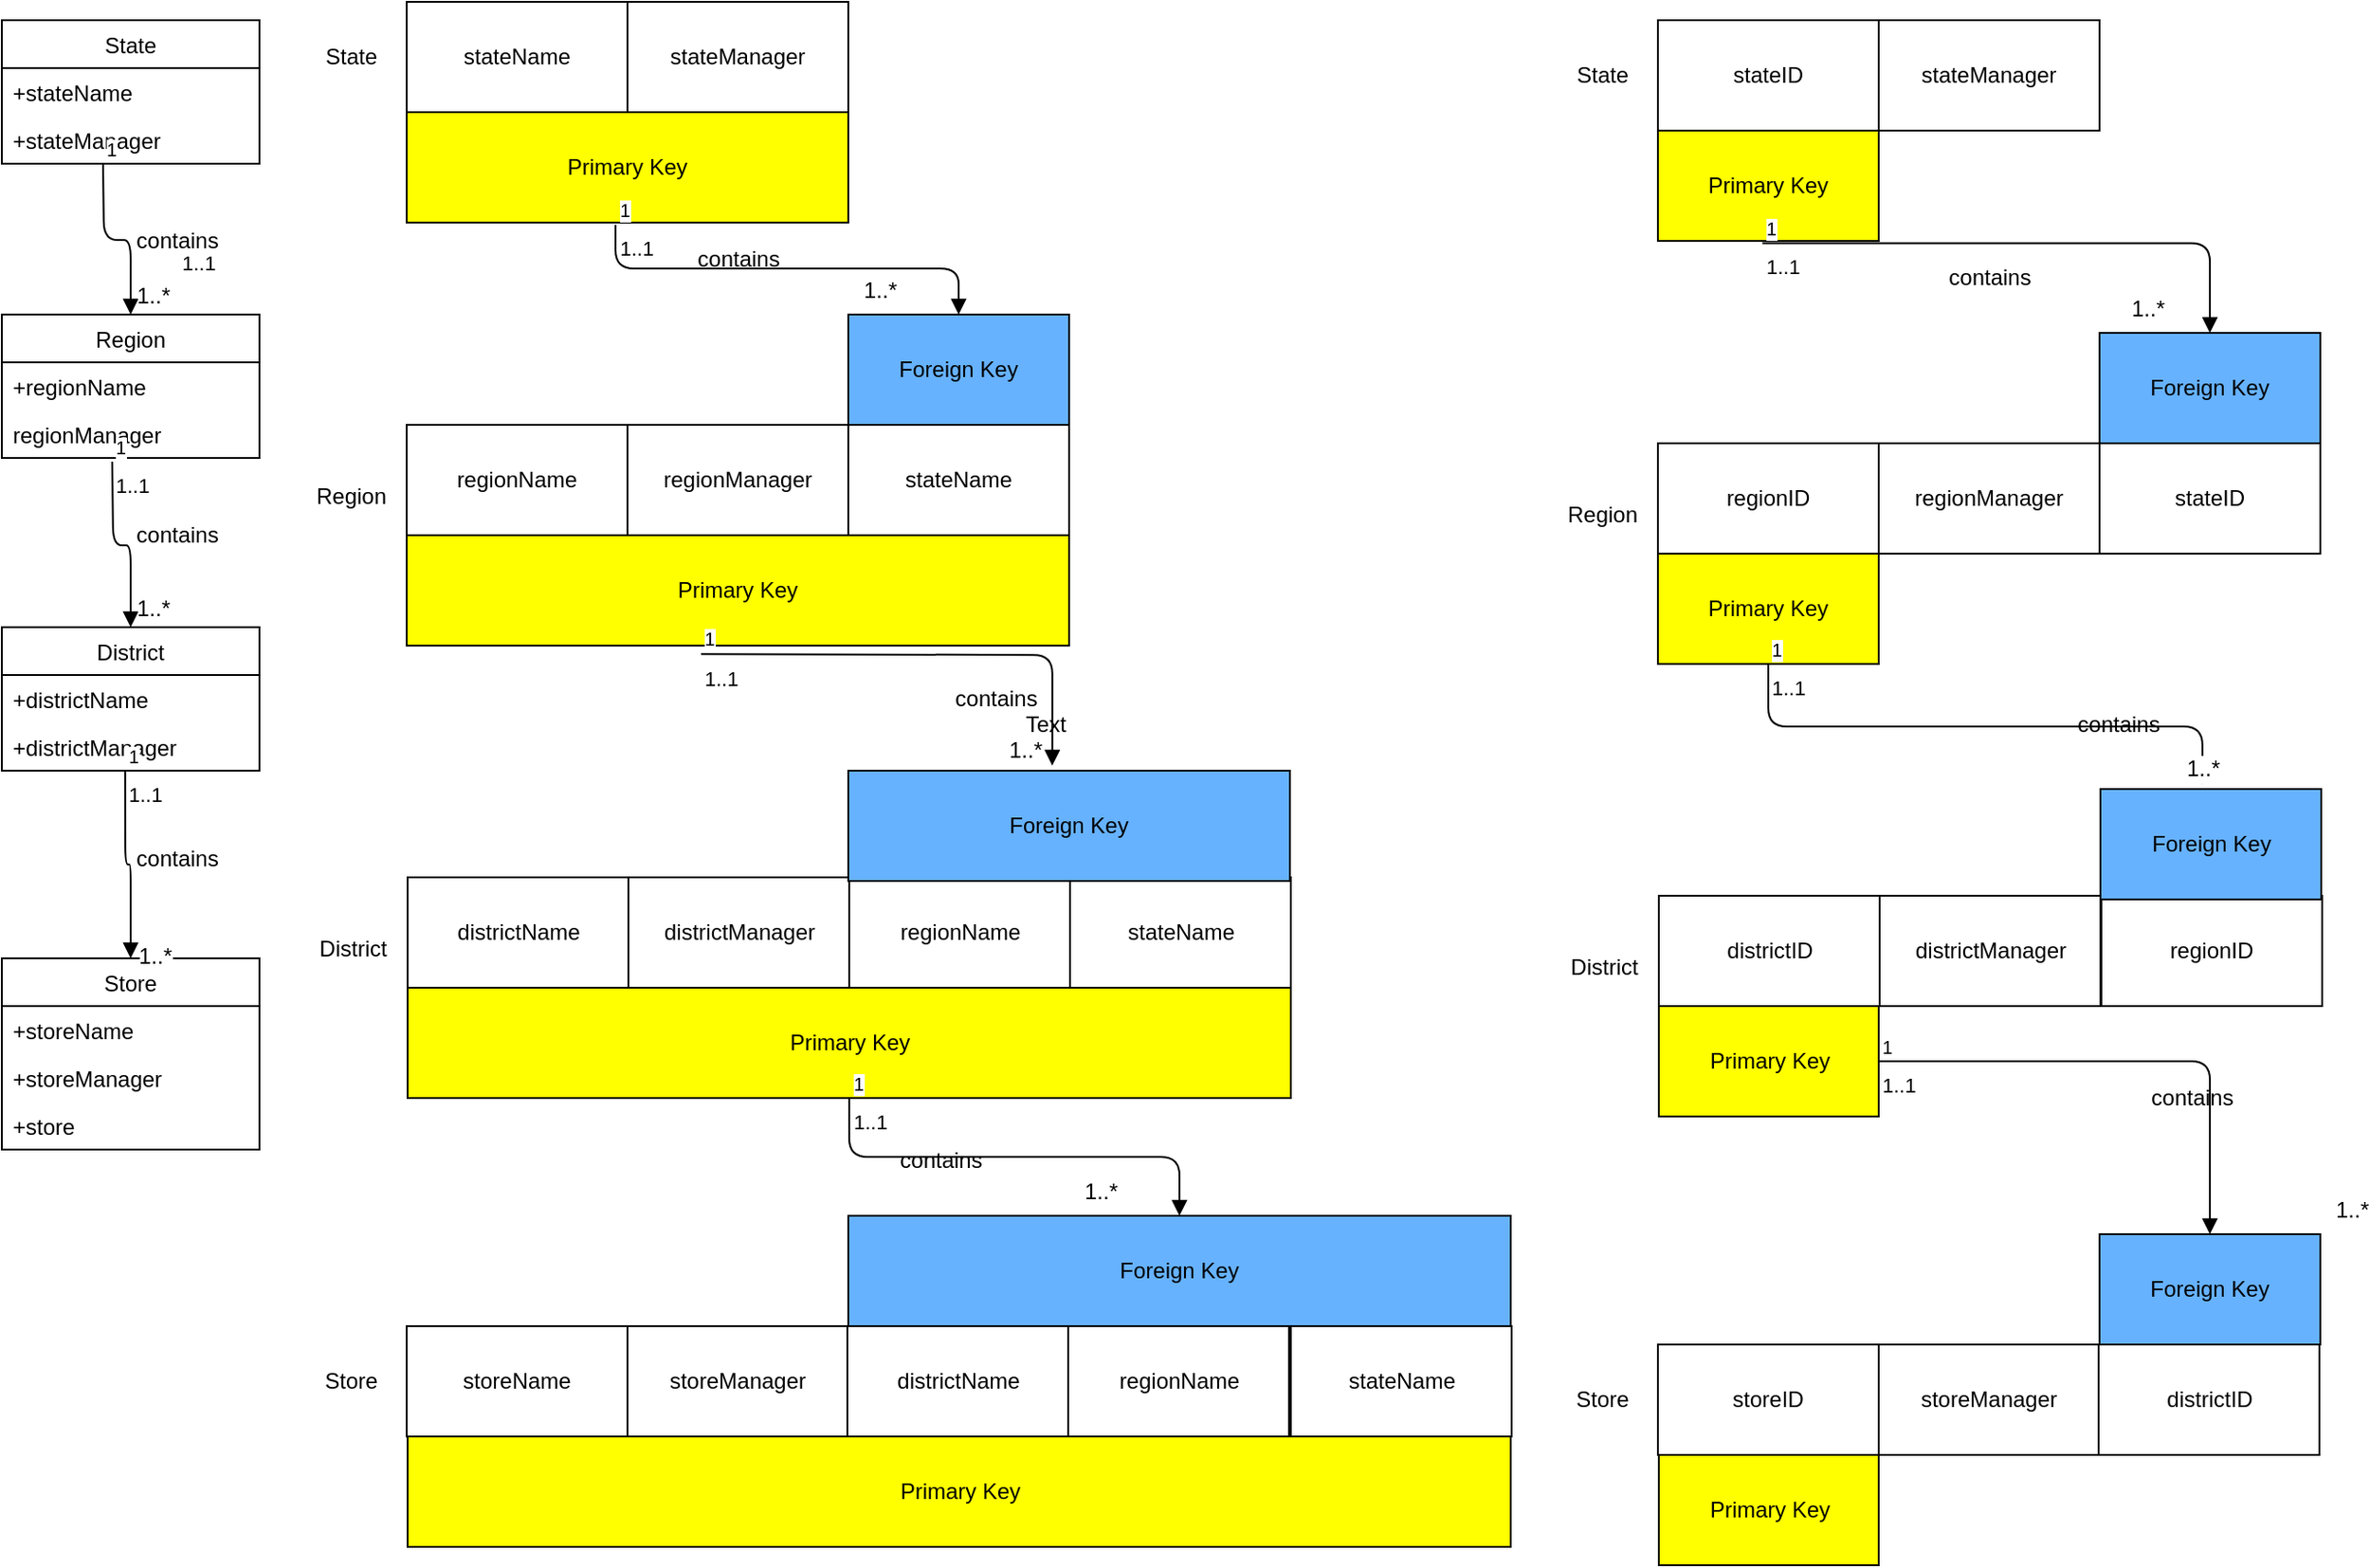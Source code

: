 <mxfile version="12.6.8" type="device"><diagram id="Fffo7LEnPBwbs7EZw_jG" name="Page-1"><mxGraphModel dx="1408" dy="748" grid="1" gridSize="10" guides="1" tooltips="1" connect="1" arrows="1" fold="1" page="1" pageScale="1" pageWidth="850" pageHeight="1100" math="0" shadow="0"><root><mxCell id="0"/><mxCell id="1" parent="0"/><mxCell id="Sxc3NUrQxrTf3eg_mjTT-1" value="District" style="swimlane;fontStyle=0;childLayout=stackLayout;horizontal=1;startSize=26;fillColor=none;horizontalStack=0;resizeParent=1;resizeParentMax=0;resizeLast=0;collapsible=1;marginBottom=0;" parent="1" vertex="1"><mxGeometry x="20" y="360" width="140" height="78" as="geometry"/></mxCell><mxCell id="Sxc3NUrQxrTf3eg_mjTT-2" value="+districtName" style="text;strokeColor=none;fillColor=none;align=left;verticalAlign=top;spacingLeft=4;spacingRight=4;overflow=hidden;rotatable=0;points=[[0,0.5],[1,0.5]];portConstraint=eastwest;" parent="Sxc3NUrQxrTf3eg_mjTT-1" vertex="1"><mxGeometry y="26" width="140" height="26" as="geometry"/></mxCell><mxCell id="Sxc3NUrQxrTf3eg_mjTT-5" value="+districtManager" style="text;strokeColor=none;fillColor=none;align=left;verticalAlign=top;spacingLeft=4;spacingRight=4;overflow=hidden;rotatable=0;points=[[0,0.5],[1,0.5]];portConstraint=eastwest;" parent="Sxc3NUrQxrTf3eg_mjTT-1" vertex="1"><mxGeometry y="52" width="140" height="26" as="geometry"/></mxCell><mxCell id="Sxc3NUrQxrTf3eg_mjTT-7" value="Region" style="swimlane;fontStyle=0;childLayout=stackLayout;horizontal=1;startSize=26;fillColor=none;horizontalStack=0;resizeParent=1;resizeParentMax=0;resizeLast=0;collapsible=1;marginBottom=0;" parent="1" vertex="1"><mxGeometry x="20" y="190" width="140" height="78" as="geometry"/></mxCell><mxCell id="Sxc3NUrQxrTf3eg_mjTT-8" value="+regionName" style="text;strokeColor=none;fillColor=none;align=left;verticalAlign=top;spacingLeft=4;spacingRight=4;overflow=hidden;rotatable=0;points=[[0,0.5],[1,0.5]];portConstraint=eastwest;" parent="Sxc3NUrQxrTf3eg_mjTT-7" vertex="1"><mxGeometry y="26" width="140" height="26" as="geometry"/></mxCell><mxCell id="Sxc3NUrQxrTf3eg_mjTT-9" value="regionManager" style="text;strokeColor=none;fillColor=none;align=left;verticalAlign=top;spacingLeft=4;spacingRight=4;overflow=hidden;rotatable=0;points=[[0,0.5],[1,0.5]];portConstraint=eastwest;" parent="Sxc3NUrQxrTf3eg_mjTT-7" vertex="1"><mxGeometry y="52" width="140" height="26" as="geometry"/></mxCell><mxCell id="Sxc3NUrQxrTf3eg_mjTT-10" value="State" style="swimlane;fontStyle=0;childLayout=stackLayout;horizontal=1;startSize=26;fillColor=none;horizontalStack=0;resizeParent=1;resizeParentMax=0;resizeLast=0;collapsible=1;marginBottom=0;" parent="1" vertex="1"><mxGeometry x="20" y="30" width="140" height="78" as="geometry"/></mxCell><mxCell id="Sxc3NUrQxrTf3eg_mjTT-11" value="+stateName" style="text;strokeColor=none;fillColor=none;align=left;verticalAlign=top;spacingLeft=4;spacingRight=4;overflow=hidden;rotatable=0;points=[[0,0.5],[1,0.5]];portConstraint=eastwest;" parent="Sxc3NUrQxrTf3eg_mjTT-10" vertex="1"><mxGeometry y="26" width="140" height="26" as="geometry"/></mxCell><mxCell id="Sxc3NUrQxrTf3eg_mjTT-12" value="+stateManager" style="text;strokeColor=none;fillColor=none;align=left;verticalAlign=top;spacingLeft=4;spacingRight=4;overflow=hidden;rotatable=0;points=[[0,0.5],[1,0.5]];portConstraint=eastwest;" parent="Sxc3NUrQxrTf3eg_mjTT-10" vertex="1"><mxGeometry y="52" width="140" height="26" as="geometry"/></mxCell><mxCell id="Sxc3NUrQxrTf3eg_mjTT-15" value="Store" style="swimlane;fontStyle=0;childLayout=stackLayout;horizontal=1;startSize=26;fillColor=none;horizontalStack=0;resizeParent=1;resizeParentMax=0;resizeLast=0;collapsible=1;marginBottom=0;" parent="1" vertex="1"><mxGeometry x="20" y="540" width="140" height="104" as="geometry"/></mxCell><mxCell id="Sxc3NUrQxrTf3eg_mjTT-16" value="+storeName" style="text;strokeColor=none;fillColor=none;align=left;verticalAlign=top;spacingLeft=4;spacingRight=4;overflow=hidden;rotatable=0;points=[[0,0.5],[1,0.5]];portConstraint=eastwest;" parent="Sxc3NUrQxrTf3eg_mjTT-15" vertex="1"><mxGeometry y="26" width="140" height="26" as="geometry"/></mxCell><mxCell id="Sxc3NUrQxrTf3eg_mjTT-17" value="+storeManager" style="text;strokeColor=none;fillColor=none;align=left;verticalAlign=top;spacingLeft=4;spacingRight=4;overflow=hidden;rotatable=0;points=[[0,0.5],[1,0.5]];portConstraint=eastwest;" parent="Sxc3NUrQxrTf3eg_mjTT-15" vertex="1"><mxGeometry y="52" width="140" height="26" as="geometry"/></mxCell><mxCell id="Sxc3NUrQxrTf3eg_mjTT-45" value="+store" style="text;strokeColor=none;fillColor=none;align=left;verticalAlign=top;spacingLeft=4;spacingRight=4;overflow=hidden;rotatable=0;points=[[0,0.5],[1,0.5]];portConstraint=eastwest;" parent="Sxc3NUrQxrTf3eg_mjTT-15" vertex="1"><mxGeometry y="78" width="140" height="26" as="geometry"/></mxCell><mxCell id="Sxc3NUrQxrTf3eg_mjTT-20" value="1..1" style="endArrow=block;endFill=1;html=1;edgeStyle=orthogonalEdgeStyle;align=left;verticalAlign=top;entryX=0.5;entryY=0;entryDx=0;entryDy=0;exitX=0.479;exitY=1;exitDx=0;exitDy=0;exitPerimeter=0;" parent="1" source="Sxc3NUrQxrTf3eg_mjTT-5" target="Sxc3NUrQxrTf3eg_mjTT-15" edge="1"><mxGeometry x="-1" relative="1" as="geometry"><mxPoint x="10" y="480" as="sourcePoint"/><mxPoint x="170" y="480" as="targetPoint"/></mxGeometry></mxCell><mxCell id="Sxc3NUrQxrTf3eg_mjTT-21" value="1" style="resizable=0;html=1;align=left;verticalAlign=bottom;labelBackgroundColor=#ffffff;fontSize=10;" parent="Sxc3NUrQxrTf3eg_mjTT-20" connectable="0" vertex="1"><mxGeometry x="-1" relative="1" as="geometry"/></mxCell><mxCell id="Sxc3NUrQxrTf3eg_mjTT-22" value="contains" style="text;html=1;align=center;verticalAlign=middle;resizable=0;points=[];autosize=1;" parent="1" vertex="1"><mxGeometry x="85" y="476" width="60" height="20" as="geometry"/></mxCell><mxCell id="Sxc3NUrQxrTf3eg_mjTT-29" value="1..1" style="endArrow=block;endFill=1;html=1;edgeStyle=orthogonalEdgeStyle;align=left;verticalAlign=top;entryX=0.5;entryY=0;entryDx=0;entryDy=0;" parent="1" target="Sxc3NUrQxrTf3eg_mjTT-1" edge="1"><mxGeometry x="-1" relative="1" as="geometry"><mxPoint x="80" y="270" as="sourcePoint"/><mxPoint x="240" y="270" as="targetPoint"/></mxGeometry></mxCell><mxCell id="Sxc3NUrQxrTf3eg_mjTT-30" value="1" style="resizable=0;html=1;align=left;verticalAlign=bottom;labelBackgroundColor=#ffffff;fontSize=10;" parent="Sxc3NUrQxrTf3eg_mjTT-29" connectable="0" vertex="1"><mxGeometry x="-1" relative="1" as="geometry"/></mxCell><mxCell id="Sxc3NUrQxrTf3eg_mjTT-31" value="1..1" style="endArrow=block;endFill=1;html=1;edgeStyle=orthogonalEdgeStyle;align=left;verticalAlign=top;entryX=0.5;entryY=0;entryDx=0;entryDy=0;" parent="1" target="Sxc3NUrQxrTf3eg_mjTT-7" edge="1"><mxGeometry x="-0.155" y="41" relative="1" as="geometry"><mxPoint x="75" y="108" as="sourcePoint"/><mxPoint x="85" y="198" as="targetPoint"/><mxPoint as="offset"/></mxGeometry></mxCell><mxCell id="Sxc3NUrQxrTf3eg_mjTT-32" value="1" style="resizable=0;html=1;align=left;verticalAlign=bottom;labelBackgroundColor=#ffffff;fontSize=10;" parent="Sxc3NUrQxrTf3eg_mjTT-31" connectable="0" vertex="1"><mxGeometry x="-1" relative="1" as="geometry"/></mxCell><mxCell id="Sxc3NUrQxrTf3eg_mjTT-33" value="contains" style="text;html=1;align=center;verticalAlign=middle;resizable=0;points=[];autosize=1;" parent="1" vertex="1"><mxGeometry x="85" y="140" width="60" height="20" as="geometry"/></mxCell><mxCell id="Sxc3NUrQxrTf3eg_mjTT-34" value="contains" style="text;html=1;align=center;verticalAlign=middle;resizable=0;points=[];autosize=1;" parent="1" vertex="1"><mxGeometry x="85" y="300" width="60" height="20" as="geometry"/></mxCell><mxCell id="Sxc3NUrQxrTf3eg_mjTT-35" value="1..*" style="text;html=1;align=center;verticalAlign=middle;resizable=0;points=[];labelBackgroundColor=#ffffff;" parent="1" vertex="1" connectable="0"><mxGeometry x="102" y="180.0" as="geometry"><mxPoint as="offset"/></mxGeometry></mxCell><mxCell id="Sxc3NUrQxrTf3eg_mjTT-36" value="1..*" style="text;html=1;align=center;verticalAlign=middle;resizable=0;points=[];labelBackgroundColor=#ffffff;" parent="1" vertex="1" connectable="0"><mxGeometry x="102" y="350.0" as="geometry"><mxPoint as="offset"/></mxGeometry></mxCell><mxCell id="Sxc3NUrQxrTf3eg_mjTT-37" value="stateName" style="rounded=0;whiteSpace=wrap;html=1;" parent="1" vertex="1"><mxGeometry x="240" y="20" width="120" height="60" as="geometry"/></mxCell><mxCell id="Sxc3NUrQxrTf3eg_mjTT-38" value="stateManager" style="rounded=0;whiteSpace=wrap;html=1;" parent="1" vertex="1"><mxGeometry x="360" y="20" width="120" height="60" as="geometry"/></mxCell><mxCell id="Sxc3NUrQxrTf3eg_mjTT-39" value="regionName" style="rounded=0;whiteSpace=wrap;html=1;" parent="1" vertex="1"><mxGeometry x="240" y="250" width="120" height="60" as="geometry"/></mxCell><mxCell id="Sxc3NUrQxrTf3eg_mjTT-40" value="regionManager" style="rounded=0;whiteSpace=wrap;html=1;" parent="1" vertex="1"><mxGeometry x="360" y="250" width="120" height="60" as="geometry"/></mxCell><mxCell id="Sxc3NUrQxrTf3eg_mjTT-41" value="districtName" style="rounded=0;whiteSpace=wrap;html=1;" parent="1" vertex="1"><mxGeometry x="240.5" y="496" width="120" height="60" as="geometry"/></mxCell><mxCell id="Sxc3NUrQxrTf3eg_mjTT-42" value="districtManager" style="rounded=0;whiteSpace=wrap;html=1;" parent="1" vertex="1"><mxGeometry x="360.5" y="496" width="120" height="60" as="geometry"/></mxCell><mxCell id="Sxc3NUrQxrTf3eg_mjTT-43" value="storeName" style="rounded=0;whiteSpace=wrap;html=1;" parent="1" vertex="1"><mxGeometry x="240" y="740" width="120" height="60" as="geometry"/></mxCell><mxCell id="Sxc3NUrQxrTf3eg_mjTT-44" value="storeManager" style="rounded=0;whiteSpace=wrap;html=1;" parent="1" vertex="1"><mxGeometry x="360" y="740" width="120" height="60" as="geometry"/></mxCell><mxCell id="Sxc3NUrQxrTf3eg_mjTT-46" value="regionName" style="rounded=0;whiteSpace=wrap;html=1;" parent="1" vertex="1"><mxGeometry x="480.5" y="496" width="120" height="60" as="geometry"/></mxCell><mxCell id="Sxc3NUrQxrTf3eg_mjTT-47" value="regionName" style="rounded=0;whiteSpace=wrap;html=1;" parent="1" vertex="1"><mxGeometry x="599.5" y="740" width="120" height="60" as="geometry"/></mxCell><mxCell id="Sxc3NUrQxrTf3eg_mjTT-48" value="stateName" style="rounded=0;whiteSpace=wrap;html=1;" parent="1" vertex="1"><mxGeometry x="720.5" y="740" width="120" height="60" as="geometry"/></mxCell><mxCell id="Sxc3NUrQxrTf3eg_mjTT-49" value="stateName" style="rounded=0;whiteSpace=wrap;html=1;" parent="1" vertex="1"><mxGeometry x="480" y="250" width="120" height="60" as="geometry"/></mxCell><mxCell id="Sxc3NUrQxrTf3eg_mjTT-50" value="stateName" style="rounded=0;whiteSpace=wrap;html=1;" parent="1" vertex="1"><mxGeometry x="600.5" y="496" width="120" height="60" as="geometry"/></mxCell><mxCell id="Sxc3NUrQxrTf3eg_mjTT-51" value="districtName" style="rounded=0;whiteSpace=wrap;html=1;" parent="1" vertex="1"><mxGeometry x="479.5" y="740" width="120" height="60" as="geometry"/></mxCell><mxCell id="Sxc3NUrQxrTf3eg_mjTT-52" value="Store" style="text;html=1;strokeColor=none;fillColor=none;align=center;verticalAlign=middle;whiteSpace=wrap;rounded=0;" parent="1" vertex="1"><mxGeometry x="190" y="760" width="40" height="20" as="geometry"/></mxCell><mxCell id="Sxc3NUrQxrTf3eg_mjTT-53" value="District" style="text;html=1;strokeColor=none;fillColor=none;align=center;verticalAlign=middle;whiteSpace=wrap;rounded=0;" parent="1" vertex="1"><mxGeometry x="190.5" y="525" width="40" height="20" as="geometry"/></mxCell><mxCell id="Sxc3NUrQxrTf3eg_mjTT-54" value="Region&lt;span style=&quot;color: rgba(0 , 0 , 0 , 0) ; font-family: monospace ; font-size: 0px ; white-space: nowrap&quot;&gt;%3CmxGraphModel%3E%3Croot%3E%3CmxCell%20id%3D%220%22%2F%3E%3CmxCell%20id%3D%221%22%20parent%3D%220%22%2F%3E%3CmxCell%20id%3D%222%22%20value%3D%22Store%22%20style%3D%22text%3Bhtml%3D1%3BstrokeColor%3Dnone%3BfillColor%3Dnone%3Balign%3Dcenter%3BverticalAlign%3Dmiddle%3BwhiteSpace%3Dwrap%3Brounded%3D0%3B%22%20vertex%3D%221%22%20parent%3D%221%22%3E%3CmxGeometry%20x%3D%22190%22%20y%3D%22560%22%20width%3D%2240%22%20height%3D%2220%22%20as%3D%22geometry%22%2F%3E%3C%2FmxCell%3E%3C%2Froot%3E%3C%2FmxGraphModel%3E&lt;/span&gt;" style="text;html=1;strokeColor=none;fillColor=none;align=center;verticalAlign=middle;whiteSpace=wrap;rounded=0;" parent="1" vertex="1"><mxGeometry x="190" y="279" width="40" height="20" as="geometry"/></mxCell><mxCell id="Sxc3NUrQxrTf3eg_mjTT-55" value="State" style="text;html=1;strokeColor=none;fillColor=none;align=center;verticalAlign=middle;whiteSpace=wrap;rounded=0;" parent="1" vertex="1"><mxGeometry x="190" y="40" width="40" height="20" as="geometry"/></mxCell><mxCell id="Sxc3NUrQxrTf3eg_mjTT-57" value="Primary Key" style="rounded=0;whiteSpace=wrap;html=1;fillColor=#FFFF00;" parent="1" vertex="1"><mxGeometry x="240" y="80" width="240" height="60" as="geometry"/></mxCell><mxCell id="Sxc3NUrQxrTf3eg_mjTT-58" value="Primary Key" style="rounded=0;whiteSpace=wrap;html=1;fillColor=#FFFF00;" parent="1" vertex="1"><mxGeometry x="240" y="310" width="360" height="60" as="geometry"/></mxCell><mxCell id="Sxc3NUrQxrTf3eg_mjTT-59" value="Primary Key" style="rounded=0;whiteSpace=wrap;html=1;fillColor=#FFFF00;" parent="1" vertex="1"><mxGeometry x="240.5" y="556" width="480" height="60" as="geometry"/></mxCell><mxCell id="Sxc3NUrQxrTf3eg_mjTT-60" value="Primary Key" style="rounded=0;whiteSpace=wrap;html=1;fillColor=#FFFF00;" parent="1" vertex="1"><mxGeometry x="240.5" y="800" width="599.5" height="60" as="geometry"/></mxCell><mxCell id="Sxc3NUrQxrTf3eg_mjTT-61" value="Foreign Key" style="rounded=0;whiteSpace=wrap;html=1;fillColor=#66B2FF;" parent="1" vertex="1"><mxGeometry x="480" y="680" width="360" height="60" as="geometry"/></mxCell><mxCell id="Sxc3NUrQxrTf3eg_mjTT-62" value="Foreign Key" style="rounded=0;whiteSpace=wrap;html=1;fillColor=#66B2FF;" parent="1" vertex="1"><mxGeometry x="480" y="438" width="240" height="60" as="geometry"/></mxCell><mxCell id="Sxc3NUrQxrTf3eg_mjTT-63" value="Foreign Key" style="rounded=0;whiteSpace=wrap;html=1;fillColor=#66B2FF;" parent="1" vertex="1"><mxGeometry x="480" y="190" width="120" height="60" as="geometry"/></mxCell><mxCell id="Sxc3NUrQxrTf3eg_mjTT-64" value="1..1" style="endArrow=block;endFill=1;html=1;edgeStyle=orthogonalEdgeStyle;align=left;verticalAlign=top;entryX=0.5;entryY=0;entryDx=0;entryDy=0;exitX=0.473;exitY=1.02;exitDx=0;exitDy=0;exitPerimeter=0;" parent="1" source="Sxc3NUrQxrTf3eg_mjTT-57" target="Sxc3NUrQxrTf3eg_mjTT-63" edge="1"><mxGeometry x="-1" relative="1" as="geometry"><mxPoint x="310" y="170" as="sourcePoint"/><mxPoint x="470" y="170" as="targetPoint"/></mxGeometry></mxCell><mxCell id="Sxc3NUrQxrTf3eg_mjTT-65" value="1" style="resizable=0;html=1;align=left;verticalAlign=bottom;labelBackgroundColor=#ffffff;fontSize=10;" parent="Sxc3NUrQxrTf3eg_mjTT-64" connectable="0" vertex="1"><mxGeometry x="-1" relative="1" as="geometry"/></mxCell><mxCell id="Sxc3NUrQxrTf3eg_mjTT-66" value="1..1" style="endArrow=block;endFill=1;html=1;edgeStyle=orthogonalEdgeStyle;align=left;verticalAlign=top;entryX=0.462;entryY=-0.045;entryDx=0;entryDy=0;exitX=0.473;exitY=1.02;exitDx=0;exitDy=0;exitPerimeter=0;entryPerimeter=0;" parent="1" target="Sxc3NUrQxrTf3eg_mjTT-62" edge="1"><mxGeometry x="-1" relative="1" as="geometry"><mxPoint x="400" y="374.61" as="sourcePoint"/><mxPoint x="526.23" y="423.41" as="targetPoint"/></mxGeometry></mxCell><mxCell id="Sxc3NUrQxrTf3eg_mjTT-67" value="1" style="resizable=0;html=1;align=left;verticalAlign=bottom;labelBackgroundColor=#ffffff;fontSize=10;" parent="Sxc3NUrQxrTf3eg_mjTT-66" connectable="0" vertex="1"><mxGeometry x="-1" relative="1" as="geometry"/></mxCell><mxCell id="Sxc3NUrQxrTf3eg_mjTT-71" value="contains" style="text;html=1;align=center;verticalAlign=middle;resizable=0;points=[];autosize=1;" parent="1" vertex="1"><mxGeometry x="500" y="640" width="60" height="20" as="geometry"/></mxCell><mxCell id="Sxc3NUrQxrTf3eg_mjTT-72" value="1..1" style="endArrow=block;endFill=1;html=1;edgeStyle=orthogonalEdgeStyle;align=left;verticalAlign=top;entryX=0.5;entryY=0;entryDx=0;entryDy=0;" parent="1" source="Sxc3NUrQxrTf3eg_mjTT-59" target="Sxc3NUrQxrTf3eg_mjTT-61" edge="1"><mxGeometry x="-1" relative="1" as="geometry"><mxPoint x="480.471" y="616" as="sourcePoint"/><mxPoint x="586.23" y="680" as="targetPoint"/></mxGeometry></mxCell><mxCell id="Sxc3NUrQxrTf3eg_mjTT-73" value="1" style="resizable=0;html=1;align=left;verticalAlign=bottom;labelBackgroundColor=#ffffff;fontSize=10;" parent="Sxc3NUrQxrTf3eg_mjTT-72" connectable="0" vertex="1"><mxGeometry x="-1" relative="1" as="geometry"/></mxCell><mxCell id="Sxc3NUrQxrTf3eg_mjTT-74" value="contains" style="text;html=1;align=center;verticalAlign=middle;resizable=0;points=[];autosize=1;" parent="1" vertex="1"><mxGeometry x="530" y="389" width="60" height="20" as="geometry"/></mxCell><mxCell id="Sxc3NUrQxrTf3eg_mjTT-75" value="contains" style="text;html=1;align=center;verticalAlign=middle;resizable=0;points=[];autosize=1;" parent="1" vertex="1"><mxGeometry x="390" y="150" width="60" height="20" as="geometry"/></mxCell><mxCell id="Sxc3NUrQxrTf3eg_mjTT-76" value="1..*" style="text;html=1;align=center;verticalAlign=middle;resizable=0;points=[];labelBackgroundColor=#ffffff;" parent="1" vertex="1" connectable="0"><mxGeometry x="102" y="540.353" as="geometry"><mxPoint x="1" y="-2" as="offset"/></mxGeometry></mxCell><mxCell id="Sxc3NUrQxrTf3eg_mjTT-79" value="1..*" style="text;html=1;align=center;verticalAlign=middle;resizable=0;points=[];labelBackgroundColor=#ffffff;" parent="1" vertex="1" connectable="0"><mxGeometry x="380" y="380.0" as="geometry"><mxPoint x="196" y="47" as="offset"/></mxGeometry></mxCell><mxCell id="Sxc3NUrQxrTf3eg_mjTT-80" value="1..*" style="text;html=1;align=center;verticalAlign=middle;resizable=0;points=[];labelBackgroundColor=#ffffff;" parent="1" vertex="1" connectable="0"><mxGeometry x="420.5" y="620.0" as="geometry"><mxPoint x="196" y="47" as="offset"/></mxGeometry></mxCell><mxCell id="Sxc3NUrQxrTf3eg_mjTT-81" value="1..*" style="text;html=1;align=center;verticalAlign=middle;resizable=0;points=[];labelBackgroundColor=#ffffff;" parent="1" vertex="1" connectable="0"><mxGeometry x="300.5" y="130.0" as="geometry"><mxPoint x="196" y="47" as="offset"/></mxGeometry></mxCell><mxCell id="Sxc3NUrQxrTf3eg_mjTT-82" value="stateID" style="rounded=0;whiteSpace=wrap;html=1;" parent="1" vertex="1"><mxGeometry x="920" y="30" width="120" height="60" as="geometry"/></mxCell><mxCell id="Sxc3NUrQxrTf3eg_mjTT-83" value="stateManager" style="rounded=0;whiteSpace=wrap;html=1;" parent="1" vertex="1"><mxGeometry x="1040" y="30" width="120" height="60" as="geometry"/></mxCell><mxCell id="Sxc3NUrQxrTf3eg_mjTT-84" value="regionID" style="rounded=0;whiteSpace=wrap;html=1;" parent="1" vertex="1"><mxGeometry x="920" y="260" width="120" height="60" as="geometry"/></mxCell><mxCell id="Sxc3NUrQxrTf3eg_mjTT-85" value="regionManager" style="rounded=0;whiteSpace=wrap;html=1;" parent="1" vertex="1"><mxGeometry x="1040" y="260" width="120" height="60" as="geometry"/></mxCell><mxCell id="Sxc3NUrQxrTf3eg_mjTT-86" value="districtID" style="rounded=0;whiteSpace=wrap;html=1;" parent="1" vertex="1"><mxGeometry x="920.5" y="506" width="120" height="60" as="geometry"/></mxCell><mxCell id="Sxc3NUrQxrTf3eg_mjTT-87" value="districtManager" style="rounded=0;whiteSpace=wrap;html=1;" parent="1" vertex="1"><mxGeometry x="1040.5" y="506" width="120" height="60" as="geometry"/></mxCell><mxCell id="Sxc3NUrQxrTf3eg_mjTT-88" value="storeID" style="rounded=0;whiteSpace=wrap;html=1;" parent="1" vertex="1"><mxGeometry x="920" y="750" width="120" height="60" as="geometry"/></mxCell><mxCell id="Sxc3NUrQxrTf3eg_mjTT-89" value="storeManager" style="rounded=0;whiteSpace=wrap;html=1;" parent="1" vertex="1"><mxGeometry x="1040" y="750" width="120" height="60" as="geometry"/></mxCell><mxCell id="Sxc3NUrQxrTf3eg_mjTT-93" value="stateID" style="rounded=0;whiteSpace=wrap;html=1;" parent="1" vertex="1"><mxGeometry x="1160" y="260" width="120" height="60" as="geometry"/></mxCell><mxCell id="Sxc3NUrQxrTf3eg_mjTT-94" value="regionID" style="rounded=0;whiteSpace=wrap;html=1;" parent="1" vertex="1"><mxGeometry x="1161" y="506" width="120" height="60" as="geometry"/></mxCell><mxCell id="Sxc3NUrQxrTf3eg_mjTT-95" value="districtID" style="rounded=0;whiteSpace=wrap;html=1;" parent="1" vertex="1"><mxGeometry x="1159.5" y="750" width="120" height="60" as="geometry"/></mxCell><mxCell id="Sxc3NUrQxrTf3eg_mjTT-96" value="Store" style="text;html=1;strokeColor=none;fillColor=none;align=center;verticalAlign=middle;whiteSpace=wrap;rounded=0;" parent="1" vertex="1"><mxGeometry x="870" y="770" width="40" height="20" as="geometry"/></mxCell><mxCell id="Sxc3NUrQxrTf3eg_mjTT-97" value="District" style="text;html=1;strokeColor=none;fillColor=none;align=center;verticalAlign=middle;whiteSpace=wrap;rounded=0;" parent="1" vertex="1"><mxGeometry x="870.5" y="535" width="40" height="20" as="geometry"/></mxCell><mxCell id="Sxc3NUrQxrTf3eg_mjTT-98" value="Region&lt;span style=&quot;color: rgba(0 , 0 , 0 , 0) ; font-family: monospace ; font-size: 0px ; white-space: nowrap&quot;&gt;%3CmxGraphModel%3E%3Croot%3E%3CmxCell%20id%3D%220%22%2F%3E%3CmxCell%20id%3D%221%22%20parent%3D%220%22%2F%3E%3CmxCell%20id%3D%222%22%20value%3D%22Store%22%20style%3D%22text%3Bhtml%3D1%3BstrokeColor%3Dnone%3BfillColor%3Dnone%3Balign%3Dcenter%3BverticalAlign%3Dmiddle%3BwhiteSpace%3Dwrap%3Brounded%3D0%3B%22%20vertex%3D%221%22%20parent%3D%221%22%3E%3CmxGeometry%20x%3D%22190%22%20y%3D%22560%22%20width%3D%2240%22%20height%3D%2220%22%20as%3D%22geometry%22%2F%3E%3C%2FmxCell%3E%3C%2Froot%3E%3C%2FmxGraphModel%3E&lt;/span&gt;" style="text;html=1;strokeColor=none;fillColor=none;align=center;verticalAlign=middle;whiteSpace=wrap;rounded=0;" parent="1" vertex="1"><mxGeometry x="870" y="289" width="40" height="20" as="geometry"/></mxCell><mxCell id="Sxc3NUrQxrTf3eg_mjTT-99" value="State" style="text;html=1;strokeColor=none;fillColor=none;align=center;verticalAlign=middle;whiteSpace=wrap;rounded=0;" parent="1" vertex="1"><mxGeometry x="870" y="50" width="40" height="20" as="geometry"/></mxCell><mxCell id="Sxc3NUrQxrTf3eg_mjTT-100" value="Primary Key" style="rounded=0;whiteSpace=wrap;html=1;fillColor=#FFFF00;" parent="1" vertex="1"><mxGeometry x="920" y="90" width="120" height="60" as="geometry"/></mxCell><mxCell id="Sxc3NUrQxrTf3eg_mjTT-101" value="Primary Key" style="rounded=0;whiteSpace=wrap;html=1;fillColor=#FFFF00;" parent="1" vertex="1"><mxGeometry x="920" y="320" width="120" height="60" as="geometry"/></mxCell><mxCell id="Sxc3NUrQxrTf3eg_mjTT-102" value="Primary Key" style="rounded=0;whiteSpace=wrap;html=1;fillColor=#FFFF00;" parent="1" vertex="1"><mxGeometry x="920.5" y="566" width="119.5" height="60" as="geometry"/></mxCell><mxCell id="Sxc3NUrQxrTf3eg_mjTT-103" value="Primary Key" style="rounded=0;whiteSpace=wrap;html=1;fillColor=#FFFF00;" parent="1" vertex="1"><mxGeometry x="920.5" y="810" width="119.5" height="60" as="geometry"/></mxCell><mxCell id="Sxc3NUrQxrTf3eg_mjTT-104" value="Foreign Key" style="rounded=0;whiteSpace=wrap;html=1;fillColor=#66B2FF;" parent="1" vertex="1"><mxGeometry x="1160" y="690" width="120" height="60" as="geometry"/></mxCell><mxCell id="Sxc3NUrQxrTf3eg_mjTT-105" value="Foreign Key" style="rounded=0;whiteSpace=wrap;html=1;fillColor=#66B2FF;" parent="1" vertex="1"><mxGeometry x="1160.5" y="448" width="120" height="60" as="geometry"/></mxCell><mxCell id="Sxc3NUrQxrTf3eg_mjTT-106" value="Foreign Key" style="rounded=0;whiteSpace=wrap;html=1;fillColor=#66B2FF;" parent="1" vertex="1"><mxGeometry x="1160" y="200" width="120" height="60" as="geometry"/></mxCell><mxCell id="Sxc3NUrQxrTf3eg_mjTT-107" value="1..1" style="endArrow=block;endFill=1;html=1;edgeStyle=orthogonalEdgeStyle;align=left;verticalAlign=top;entryX=0.5;entryY=0;entryDx=0;entryDy=0;exitX=0.473;exitY=1.02;exitDx=0;exitDy=0;exitPerimeter=0;" parent="1" source="Sxc3NUrQxrTf3eg_mjTT-100" target="Sxc3NUrQxrTf3eg_mjTT-106" edge="1"><mxGeometry x="-1" relative="1" as="geometry"><mxPoint x="990" y="180" as="sourcePoint"/><mxPoint x="1150" y="180" as="targetPoint"/></mxGeometry></mxCell><mxCell id="Sxc3NUrQxrTf3eg_mjTT-108" value="1" style="resizable=0;html=1;align=left;verticalAlign=bottom;labelBackgroundColor=#ffffff;fontSize=10;" parent="Sxc3NUrQxrTf3eg_mjTT-107" connectable="0" vertex="1"><mxGeometry x="-1" relative="1" as="geometry"/></mxCell><mxCell id="Sxc3NUrQxrTf3eg_mjTT-109" value="1..1" style="endArrow=block;endFill=1;html=1;edgeStyle=orthogonalEdgeStyle;align=left;verticalAlign=top;entryX=0.462;entryY=-0.045;entryDx=0;entryDy=0;exitX=0.5;exitY=1;exitDx=0;exitDy=0;entryPerimeter=0;" parent="1" source="Sxc3NUrQxrTf3eg_mjTT-101" target="Sxc3NUrQxrTf3eg_mjTT-105" edge="1"><mxGeometry x="-1" relative="1" as="geometry"><mxPoint x="1080" y="384.61" as="sourcePoint"/><mxPoint x="1206.23" y="433.41" as="targetPoint"/></mxGeometry></mxCell><mxCell id="Sxc3NUrQxrTf3eg_mjTT-110" value="1" style="resizable=0;html=1;align=left;verticalAlign=bottom;labelBackgroundColor=#ffffff;fontSize=10;" parent="Sxc3NUrQxrTf3eg_mjTT-109" connectable="0" vertex="1"><mxGeometry x="-1" relative="1" as="geometry"/></mxCell><mxCell id="Sxc3NUrQxrTf3eg_mjTT-111" value="contains" style="text;html=1;align=center;verticalAlign=middle;resizable=0;points=[];autosize=1;" parent="1" vertex="1"><mxGeometry x="1180" y="606" width="60" height="20" as="geometry"/></mxCell><mxCell id="Sxc3NUrQxrTf3eg_mjTT-112" value="1..1" style="endArrow=block;endFill=1;html=1;edgeStyle=orthogonalEdgeStyle;align=left;verticalAlign=top;entryX=0.5;entryY=0;entryDx=0;entryDy=0;" parent="1" source="Sxc3NUrQxrTf3eg_mjTT-102" target="Sxc3NUrQxrTf3eg_mjTT-104" edge="1"><mxGeometry x="-1" relative="1" as="geometry"><mxPoint x="1160.471" y="626" as="sourcePoint"/><mxPoint x="1266.23" y="690" as="targetPoint"/></mxGeometry></mxCell><mxCell id="Sxc3NUrQxrTf3eg_mjTT-113" value="1" style="resizable=0;html=1;align=left;verticalAlign=bottom;labelBackgroundColor=#ffffff;fontSize=10;" parent="Sxc3NUrQxrTf3eg_mjTT-112" connectable="0" vertex="1"><mxGeometry x="-1" relative="1" as="geometry"/></mxCell><mxCell id="Sxc3NUrQxrTf3eg_mjTT-114" value="contains" style="text;html=1;align=center;verticalAlign=middle;resizable=0;points=[];autosize=1;" parent="1" vertex="1"><mxGeometry x="1140" y="403" width="60" height="20" as="geometry"/></mxCell><mxCell id="Sxc3NUrQxrTf3eg_mjTT-115" value="contains" style="text;html=1;align=center;verticalAlign=middle;resizable=0;points=[];autosize=1;" parent="1" vertex="1"><mxGeometry x="1070" y="160" width="60" height="20" as="geometry"/></mxCell><mxCell id="Sxc3NUrQxrTf3eg_mjTT-116" value="1..*" style="text;html=1;align=center;verticalAlign=middle;resizable=0;points=[];labelBackgroundColor=#ffffff;" parent="1" vertex="1" connectable="0"><mxGeometry x="1020" y="390.0" as="geometry"><mxPoint x="196" y="47" as="offset"/></mxGeometry></mxCell><mxCell id="Sxc3NUrQxrTf3eg_mjTT-117" value="1..*" style="text;html=1;align=center;verticalAlign=middle;resizable=0;points=[];labelBackgroundColor=#ffffff;" parent="1" vertex="1" connectable="0"><mxGeometry x="1100.5" y="630.0" as="geometry"><mxPoint x="196" y="47" as="offset"/></mxGeometry></mxCell><mxCell id="Sxc3NUrQxrTf3eg_mjTT-118" value="1..*" style="text;html=1;align=center;verticalAlign=middle;resizable=0;points=[];labelBackgroundColor=#ffffff;" parent="1" vertex="1" connectable="0"><mxGeometry x="990" y="140.0" as="geometry"><mxPoint x="196" y="47" as="offset"/></mxGeometry></mxCell><mxCell id="Sxc3NUrQxrTf3eg_mjTT-119" value="Text" style="text;html=1;align=center;verticalAlign=middle;resizable=0;points=[];autosize=1;" parent="1" vertex="1"><mxGeometry x="567" y="403" width="40" height="20" as="geometry"/></mxCell></root></mxGraphModel></diagram></mxfile>